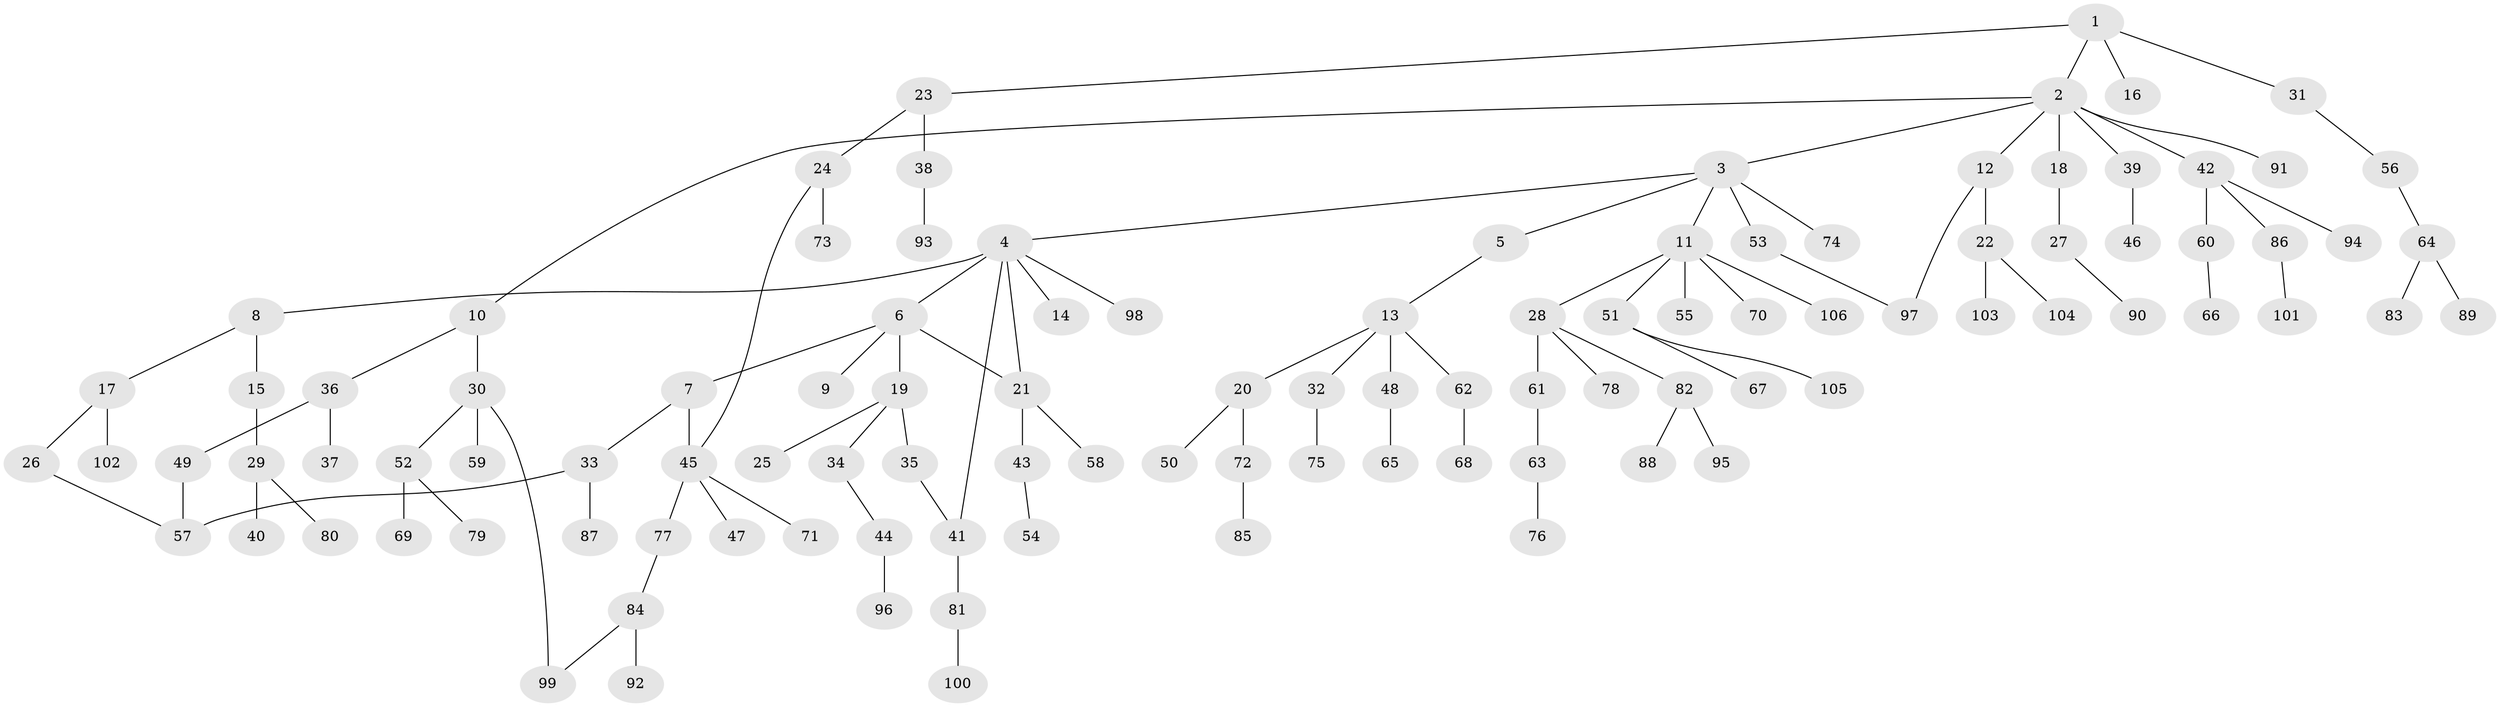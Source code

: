 // Generated by graph-tools (version 1.1) at 2025/49/03/09/25 03:49:20]
// undirected, 106 vertices, 112 edges
graph export_dot {
graph [start="1"]
  node [color=gray90,style=filled];
  1;
  2;
  3;
  4;
  5;
  6;
  7;
  8;
  9;
  10;
  11;
  12;
  13;
  14;
  15;
  16;
  17;
  18;
  19;
  20;
  21;
  22;
  23;
  24;
  25;
  26;
  27;
  28;
  29;
  30;
  31;
  32;
  33;
  34;
  35;
  36;
  37;
  38;
  39;
  40;
  41;
  42;
  43;
  44;
  45;
  46;
  47;
  48;
  49;
  50;
  51;
  52;
  53;
  54;
  55;
  56;
  57;
  58;
  59;
  60;
  61;
  62;
  63;
  64;
  65;
  66;
  67;
  68;
  69;
  70;
  71;
  72;
  73;
  74;
  75;
  76;
  77;
  78;
  79;
  80;
  81;
  82;
  83;
  84;
  85;
  86;
  87;
  88;
  89;
  90;
  91;
  92;
  93;
  94;
  95;
  96;
  97;
  98;
  99;
  100;
  101;
  102;
  103;
  104;
  105;
  106;
  1 -- 2;
  1 -- 16;
  1 -- 23;
  1 -- 31;
  2 -- 3;
  2 -- 10;
  2 -- 12;
  2 -- 18;
  2 -- 39;
  2 -- 42;
  2 -- 91;
  3 -- 4;
  3 -- 5;
  3 -- 11;
  3 -- 53;
  3 -- 74;
  4 -- 6;
  4 -- 8;
  4 -- 14;
  4 -- 21;
  4 -- 98;
  4 -- 41;
  5 -- 13;
  6 -- 7;
  6 -- 9;
  6 -- 19;
  6 -- 21;
  7 -- 33;
  7 -- 45;
  8 -- 15;
  8 -- 17;
  10 -- 30;
  10 -- 36;
  11 -- 28;
  11 -- 51;
  11 -- 55;
  11 -- 70;
  11 -- 106;
  12 -- 22;
  12 -- 97;
  13 -- 20;
  13 -- 32;
  13 -- 48;
  13 -- 62;
  15 -- 29;
  17 -- 26;
  17 -- 102;
  18 -- 27;
  19 -- 25;
  19 -- 34;
  19 -- 35;
  20 -- 50;
  20 -- 72;
  21 -- 43;
  21 -- 58;
  22 -- 103;
  22 -- 104;
  23 -- 24;
  23 -- 38;
  24 -- 45;
  24 -- 73;
  26 -- 57;
  27 -- 90;
  28 -- 61;
  28 -- 78;
  28 -- 82;
  29 -- 40;
  29 -- 80;
  30 -- 52;
  30 -- 59;
  30 -- 99;
  31 -- 56;
  32 -- 75;
  33 -- 57;
  33 -- 87;
  34 -- 44;
  35 -- 41;
  36 -- 37;
  36 -- 49;
  38 -- 93;
  39 -- 46;
  41 -- 81;
  42 -- 60;
  42 -- 86;
  42 -- 94;
  43 -- 54;
  44 -- 96;
  45 -- 47;
  45 -- 71;
  45 -- 77;
  48 -- 65;
  49 -- 57;
  51 -- 67;
  51 -- 105;
  52 -- 69;
  52 -- 79;
  53 -- 97;
  56 -- 64;
  60 -- 66;
  61 -- 63;
  62 -- 68;
  63 -- 76;
  64 -- 83;
  64 -- 89;
  72 -- 85;
  77 -- 84;
  81 -- 100;
  82 -- 88;
  82 -- 95;
  84 -- 92;
  84 -- 99;
  86 -- 101;
}
